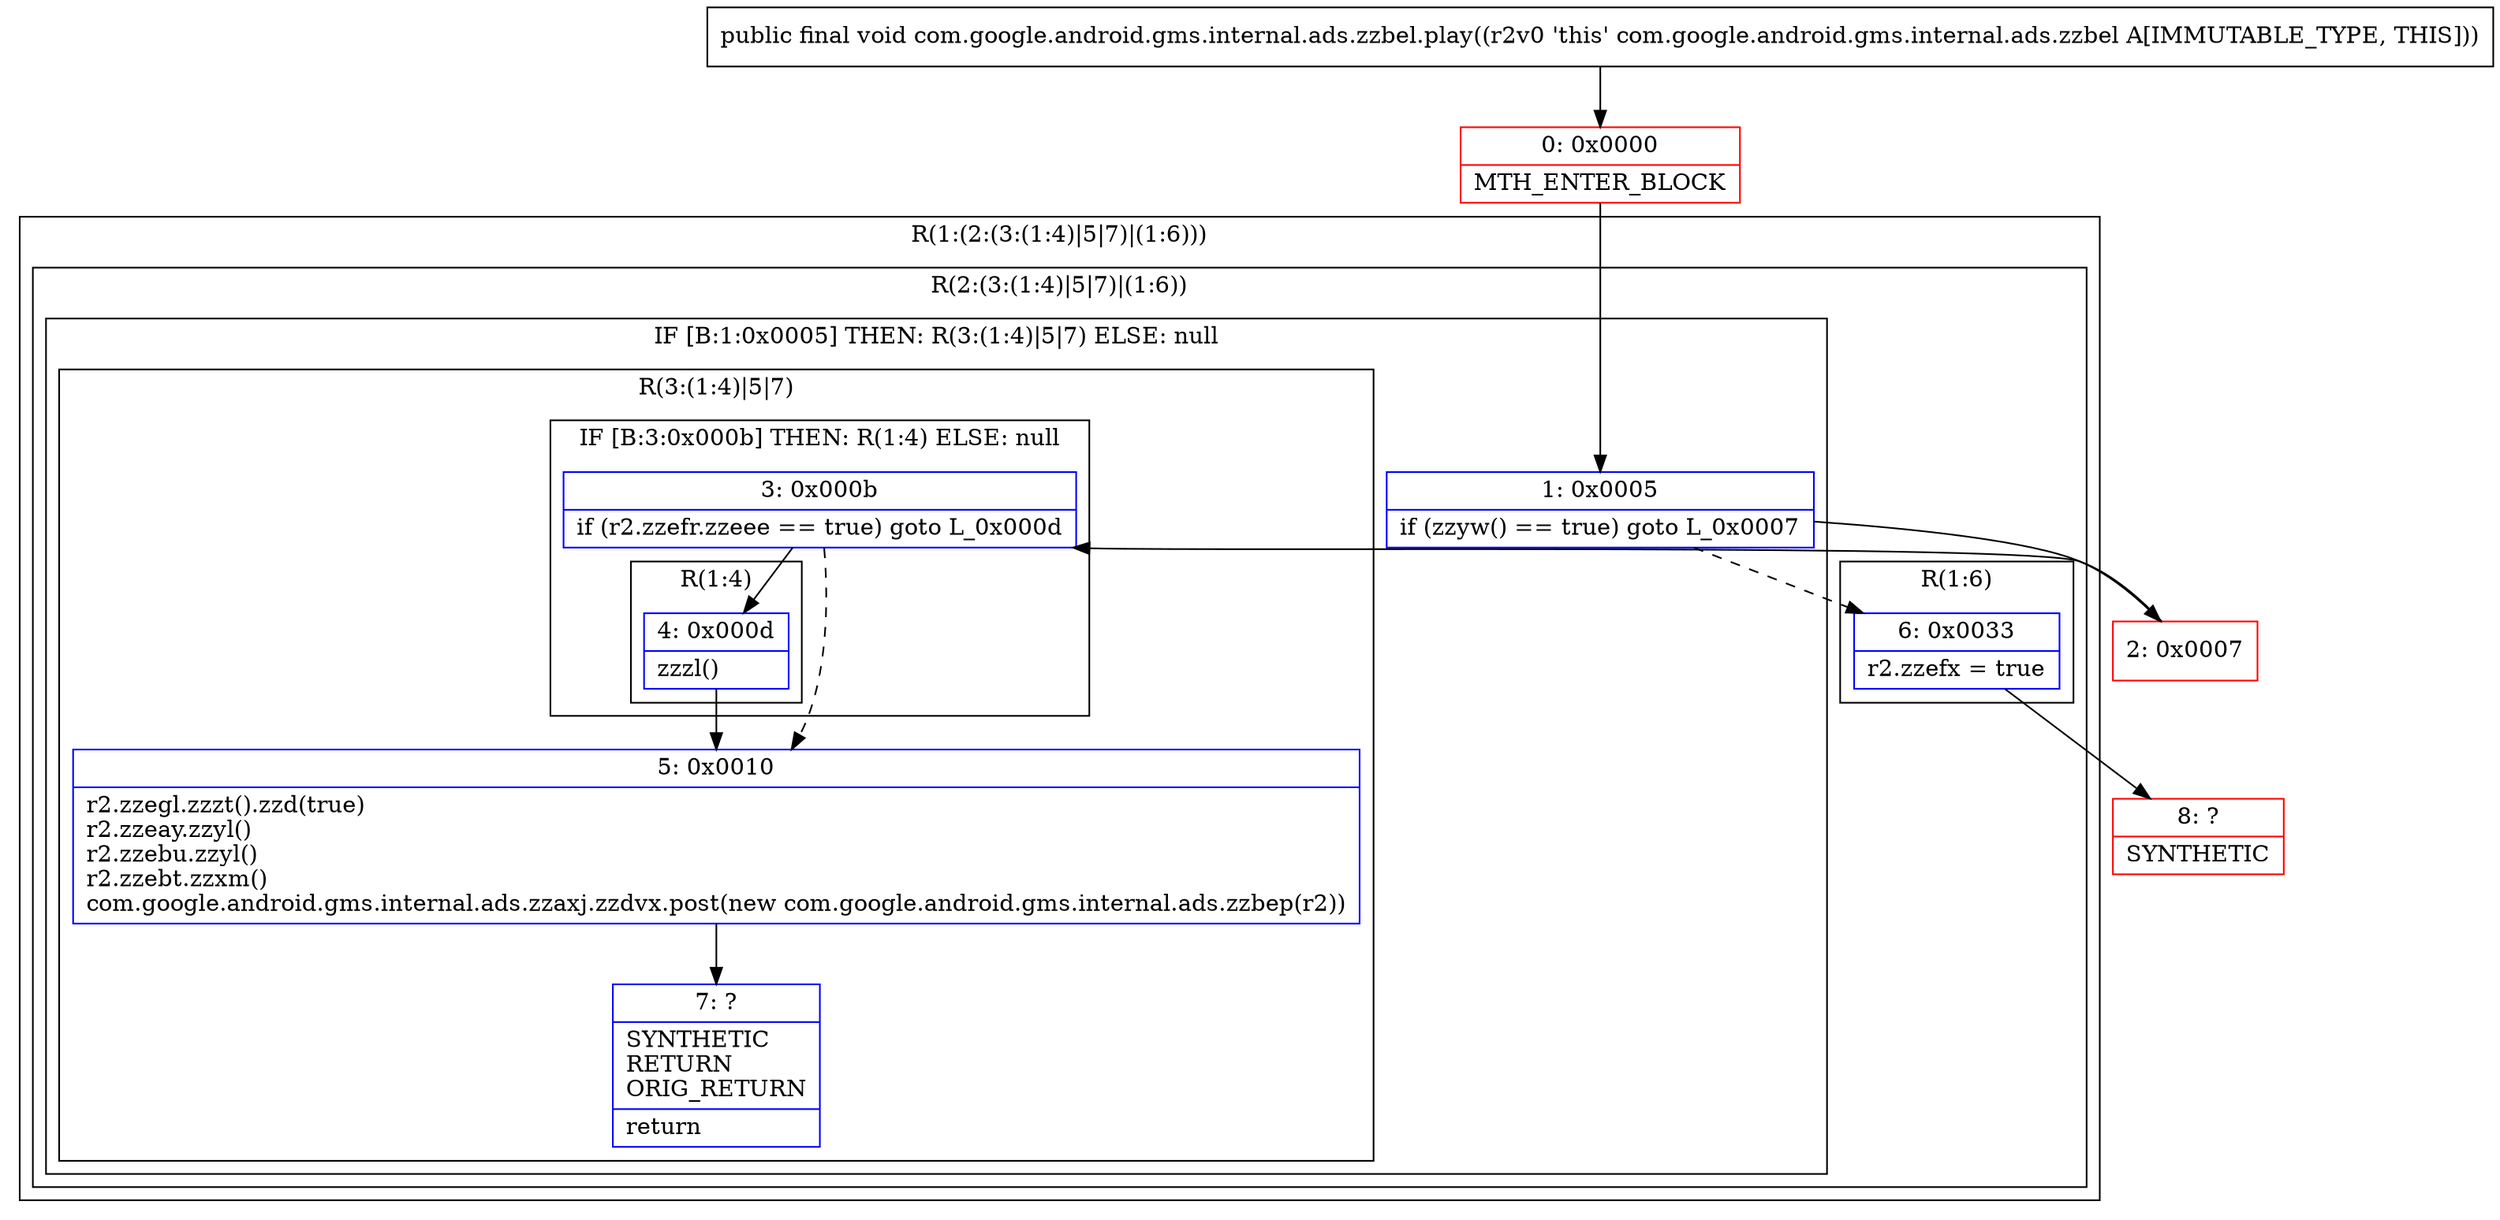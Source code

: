 digraph "CFG forcom.google.android.gms.internal.ads.zzbel.play()V" {
subgraph cluster_Region_943368487 {
label = "R(1:(2:(3:(1:4)|5|7)|(1:6)))";
node [shape=record,color=blue];
subgraph cluster_Region_2047080000 {
label = "R(2:(3:(1:4)|5|7)|(1:6))";
node [shape=record,color=blue];
subgraph cluster_IfRegion_1122183275 {
label = "IF [B:1:0x0005] THEN: R(3:(1:4)|5|7) ELSE: null";
node [shape=record,color=blue];
Node_1 [shape=record,label="{1\:\ 0x0005|if (zzyw() == true) goto L_0x0007\l}"];
subgraph cluster_Region_1821365239 {
label = "R(3:(1:4)|5|7)";
node [shape=record,color=blue];
subgraph cluster_IfRegion_26295504 {
label = "IF [B:3:0x000b] THEN: R(1:4) ELSE: null";
node [shape=record,color=blue];
Node_3 [shape=record,label="{3\:\ 0x000b|if (r2.zzefr.zzeee == true) goto L_0x000d\l}"];
subgraph cluster_Region_1690663764 {
label = "R(1:4)";
node [shape=record,color=blue];
Node_4 [shape=record,label="{4\:\ 0x000d|zzzl()\l}"];
}
}
Node_5 [shape=record,label="{5\:\ 0x0010|r2.zzegl.zzzt().zzd(true)\lr2.zzeay.zzyl()\lr2.zzebu.zzyl()\lr2.zzebt.zzxm()\lcom.google.android.gms.internal.ads.zzaxj.zzdvx.post(new com.google.android.gms.internal.ads.zzbep(r2))\l}"];
Node_7 [shape=record,label="{7\:\ ?|SYNTHETIC\lRETURN\lORIG_RETURN\l|return\l}"];
}
}
subgraph cluster_Region_1069463511 {
label = "R(1:6)";
node [shape=record,color=blue];
Node_6 [shape=record,label="{6\:\ 0x0033|r2.zzefx = true\l}"];
}
}
}
Node_0 [shape=record,color=red,label="{0\:\ 0x0000|MTH_ENTER_BLOCK\l}"];
Node_2 [shape=record,color=red,label="{2\:\ 0x0007}"];
Node_8 [shape=record,color=red,label="{8\:\ ?|SYNTHETIC\l}"];
MethodNode[shape=record,label="{public final void com.google.android.gms.internal.ads.zzbel.play((r2v0 'this' com.google.android.gms.internal.ads.zzbel A[IMMUTABLE_TYPE, THIS])) }"];
MethodNode -> Node_0;
Node_1 -> Node_2;
Node_1 -> Node_6[style=dashed];
Node_3 -> Node_4;
Node_3 -> Node_5[style=dashed];
Node_4 -> Node_5;
Node_5 -> Node_7;
Node_6 -> Node_8;
Node_0 -> Node_1;
Node_2 -> Node_3;
}

